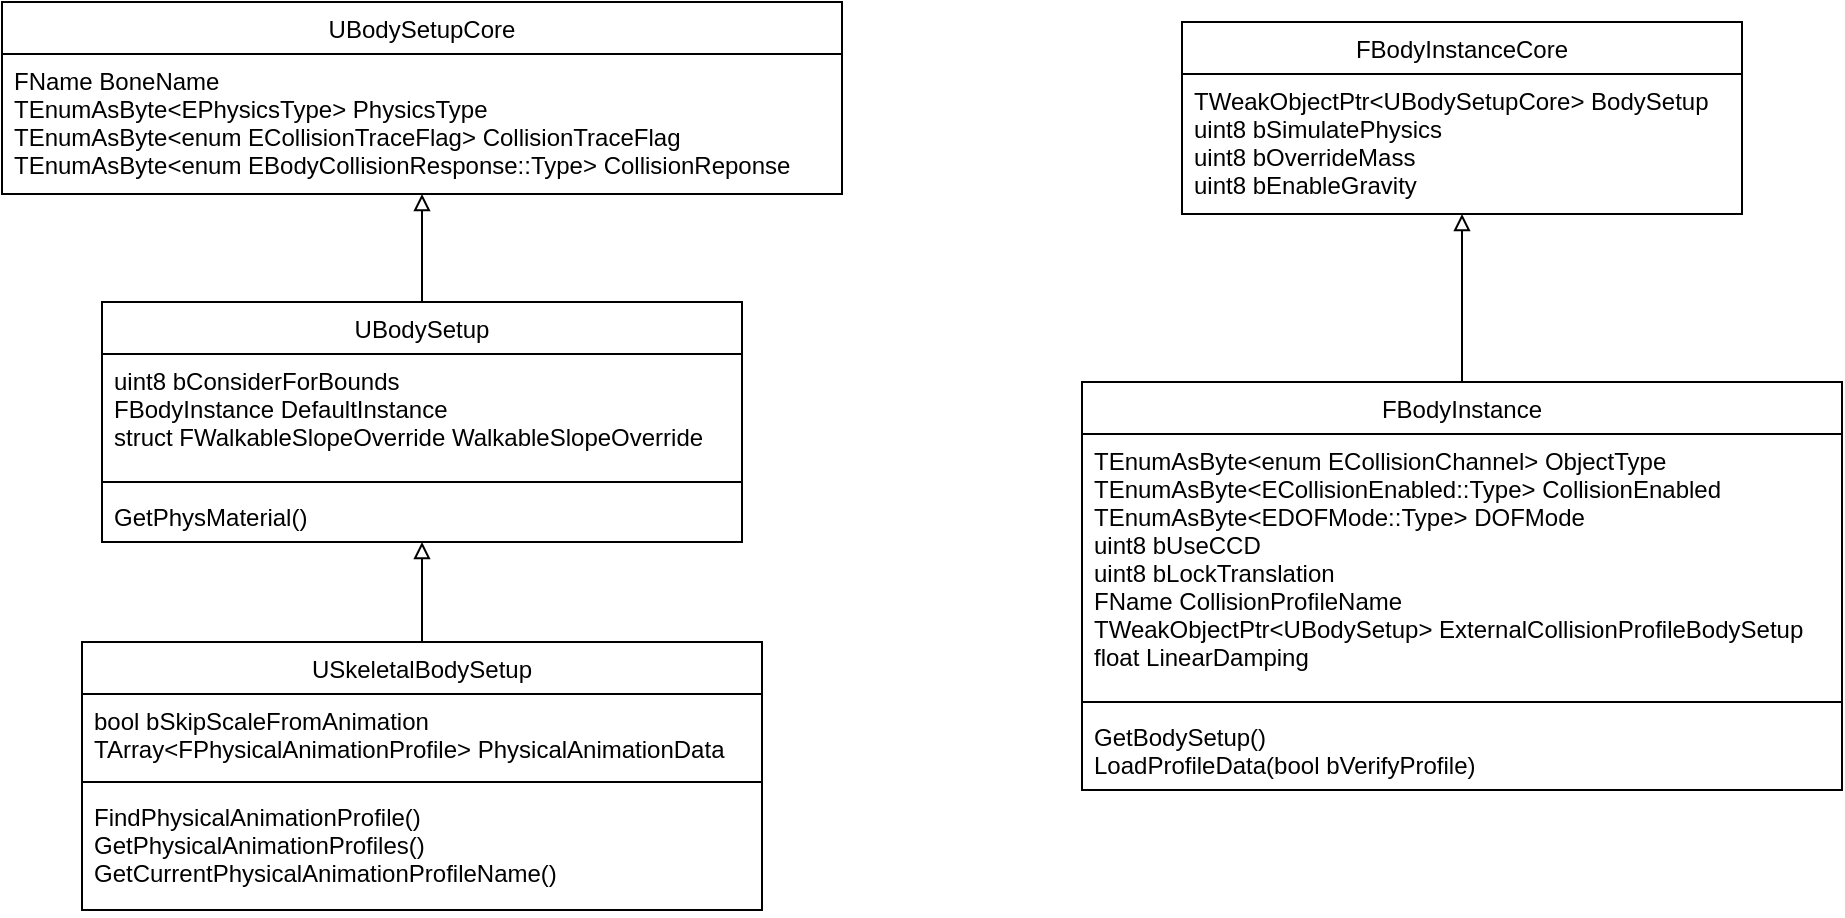 <mxfile version="20.3.0" type="device"><diagram id="pklcFjR0xcor-P5AOCX6" name="第 1 页"><mxGraphModel dx="1422" dy="865" grid="1" gridSize="10" guides="1" tooltips="1" connect="1" arrows="1" fold="1" page="1" pageScale="1" pageWidth="827" pageHeight="1169" math="0" shadow="0"><root><mxCell id="0"/><mxCell id="1" parent="0"/><mxCell id="ZtuKbEwZcSieXl6cT4bn-5" value="UBodySetup" style="swimlane;fontStyle=0;align=center;verticalAlign=top;childLayout=stackLayout;horizontal=1;startSize=26;horizontalStack=0;resizeParent=1;resizeParentMax=0;resizeLast=0;collapsible=1;marginBottom=0;" vertex="1" parent="1"><mxGeometry x="80" y="250" width="320" height="120" as="geometry"/></mxCell><mxCell id="ZtuKbEwZcSieXl6cT4bn-6" value="uint8 bConsiderForBounds&#10;FBodyInstance DefaultInstance&#10;struct FWalkableSlopeOverride WalkableSlopeOverride" style="text;strokeColor=none;fillColor=none;align=left;verticalAlign=top;spacingLeft=4;spacingRight=4;overflow=hidden;rotatable=0;points=[[0,0.5],[1,0.5]];portConstraint=eastwest;" vertex="1" parent="ZtuKbEwZcSieXl6cT4bn-5"><mxGeometry y="26" width="320" height="60" as="geometry"/></mxCell><mxCell id="ZtuKbEwZcSieXl6cT4bn-7" value="" style="line;strokeWidth=1;fillColor=none;align=left;verticalAlign=middle;spacingTop=-1;spacingLeft=3;spacingRight=3;rotatable=0;labelPosition=right;points=[];portConstraint=eastwest;strokeColor=inherit;" vertex="1" parent="ZtuKbEwZcSieXl6cT4bn-5"><mxGeometry y="86" width="320" height="8" as="geometry"/></mxCell><mxCell id="ZtuKbEwZcSieXl6cT4bn-8" value="GetPhysMaterial()" style="text;strokeColor=none;fillColor=none;align=left;verticalAlign=top;spacingLeft=4;spacingRight=4;overflow=hidden;rotatable=0;points=[[0,0.5],[1,0.5]];portConstraint=eastwest;" vertex="1" parent="ZtuKbEwZcSieXl6cT4bn-5"><mxGeometry y="94" width="320" height="26" as="geometry"/></mxCell><mxCell id="ZtuKbEwZcSieXl6cT4bn-9" value="USkeletalBodySetup" style="swimlane;fontStyle=0;align=center;verticalAlign=top;childLayout=stackLayout;horizontal=1;startSize=26;horizontalStack=0;resizeParent=1;resizeParentMax=0;resizeLast=0;collapsible=1;marginBottom=0;" vertex="1" parent="1"><mxGeometry x="70" y="420" width="340" height="134" as="geometry"/></mxCell><mxCell id="ZtuKbEwZcSieXl6cT4bn-10" value="bool bSkipScaleFromAnimation&#10;TArray&lt;FPhysicalAnimationProfile&gt; PhysicalAnimationData" style="text;strokeColor=none;fillColor=none;align=left;verticalAlign=top;spacingLeft=4;spacingRight=4;overflow=hidden;rotatable=0;points=[[0,0.5],[1,0.5]];portConstraint=eastwest;" vertex="1" parent="ZtuKbEwZcSieXl6cT4bn-9"><mxGeometry y="26" width="340" height="40" as="geometry"/></mxCell><mxCell id="ZtuKbEwZcSieXl6cT4bn-11" value="" style="line;strokeWidth=1;fillColor=none;align=left;verticalAlign=middle;spacingTop=-1;spacingLeft=3;spacingRight=3;rotatable=0;labelPosition=right;points=[];portConstraint=eastwest;strokeColor=inherit;" vertex="1" parent="ZtuKbEwZcSieXl6cT4bn-9"><mxGeometry y="66" width="340" height="8" as="geometry"/></mxCell><mxCell id="ZtuKbEwZcSieXl6cT4bn-12" value="FindPhysicalAnimationProfile()&#10;GetPhysicalAnimationProfiles()&#10;GetCurrentPhysicalAnimationProfileName()" style="text;strokeColor=none;fillColor=none;align=left;verticalAlign=top;spacingLeft=4;spacingRight=4;overflow=hidden;rotatable=0;points=[[0,0.5],[1,0.5]];portConstraint=eastwest;" vertex="1" parent="ZtuKbEwZcSieXl6cT4bn-9"><mxGeometry y="74" width="340" height="60" as="geometry"/></mxCell><mxCell id="ZtuKbEwZcSieXl6cT4bn-22" value="" style="endArrow=block;html=1;rounded=0;endFill=0;exitX=0.5;exitY=0;exitDx=0;exitDy=0;" edge="1" parent="1" source="ZtuKbEwZcSieXl6cT4bn-9" target="ZtuKbEwZcSieXl6cT4bn-8"><mxGeometry width="50" height="50" relative="1" as="geometry"><mxPoint x="350" y="550" as="sourcePoint"/><mxPoint x="100" y="390" as="targetPoint"/></mxGeometry></mxCell><mxCell id="ZtuKbEwZcSieXl6cT4bn-23" value="" style="endArrow=block;html=1;rounded=0;exitX=0.5;exitY=0;exitDx=0;exitDy=0;endFill=0;" edge="1" parent="1" source="ZtuKbEwZcSieXl6cT4bn-5" target="ZtuKbEwZcSieXl6cT4bn-35"><mxGeometry width="50" height="50" relative="1" as="geometry"><mxPoint x="360" y="460" as="sourcePoint"/><mxPoint x="100" y="177.012" as="targetPoint"/></mxGeometry></mxCell><mxCell id="ZtuKbEwZcSieXl6cT4bn-32" value="UBodySetupCore" style="swimlane;fontStyle=0;childLayout=stackLayout;horizontal=1;startSize=26;fillColor=none;horizontalStack=0;resizeParent=1;resizeParentMax=0;resizeLast=0;collapsible=1;marginBottom=0;html=0;" vertex="1" parent="1"><mxGeometry x="30" y="100" width="420" height="96" as="geometry"/></mxCell><mxCell id="ZtuKbEwZcSieXl6cT4bn-35" value="FName BoneName&#10;TEnumAsByte&lt;EPhysicsType&gt; PhysicsType&#10;TEnumAsByte&lt;enum ECollisionTraceFlag&gt; CollisionTraceFlag&#10;TEnumAsByte&lt;enum EBodyCollisionResponse::Type&gt; CollisionReponse" style="text;strokeColor=none;fillColor=none;align=left;verticalAlign=top;spacingLeft=4;spacingRight=4;overflow=hidden;rotatable=0;points=[[0,0.5],[1,0.5]];portConstraint=eastwest;html=0;" vertex="1" parent="ZtuKbEwZcSieXl6cT4bn-32"><mxGeometry y="26" width="420" height="70" as="geometry"/></mxCell><mxCell id="ZtuKbEwZcSieXl6cT4bn-36" value="FBodyInstanceCore" style="swimlane;fontStyle=0;childLayout=stackLayout;horizontal=1;startSize=26;fillColor=none;horizontalStack=0;resizeParent=1;resizeParentMax=0;resizeLast=0;collapsible=1;marginBottom=0;html=0;" vertex="1" parent="1"><mxGeometry x="620" y="110" width="280" height="96" as="geometry"/></mxCell><mxCell id="ZtuKbEwZcSieXl6cT4bn-37" value="TWeakObjectPtr&lt;UBodySetupCore&gt; BodySetup&#10;uint8 bSimulatePhysics&#10;uint8 bOverrideMass&#10;uint8 bEnableGravity" style="text;strokeColor=none;fillColor=none;align=left;verticalAlign=top;spacingLeft=4;spacingRight=4;overflow=hidden;rotatable=0;points=[[0,0.5],[1,0.5]];portConstraint=eastwest;html=0;" vertex="1" parent="ZtuKbEwZcSieXl6cT4bn-36"><mxGeometry y="26" width="280" height="70" as="geometry"/></mxCell><mxCell id="ZtuKbEwZcSieXl6cT4bn-40" value="FBodyInstance" style="swimlane;fontStyle=0;align=center;verticalAlign=top;childLayout=stackLayout;horizontal=1;startSize=26;horizontalStack=0;resizeParent=1;resizeParentMax=0;resizeLast=0;collapsible=1;marginBottom=0;html=0;" vertex="1" parent="1"><mxGeometry x="570" y="290" width="380" height="204" as="geometry"/></mxCell><mxCell id="ZtuKbEwZcSieXl6cT4bn-41" value="TEnumAsByte&lt;enum ECollisionChannel&gt; ObjectType&#10;TEnumAsByte&lt;ECollisionEnabled::Type&gt; CollisionEnabled&#10;TEnumAsByte&lt;EDOFMode::Type&gt; DOFMode&#10;uint8 bUseCCD&#10;uint8 bLockTranslation&#10;FName CollisionProfileName&#10;TWeakObjectPtr&lt;UBodySetup&gt; ExternalCollisionProfileBodySetup&#10;float LinearDamping" style="text;strokeColor=none;fillColor=none;align=left;verticalAlign=top;spacingLeft=4;spacingRight=4;overflow=hidden;rotatable=0;points=[[0,0.5],[1,0.5]];portConstraint=eastwest;html=0;" vertex="1" parent="ZtuKbEwZcSieXl6cT4bn-40"><mxGeometry y="26" width="380" height="130" as="geometry"/></mxCell><mxCell id="ZtuKbEwZcSieXl6cT4bn-42" value="" style="line;strokeWidth=1;fillColor=none;align=left;verticalAlign=middle;spacingTop=-1;spacingLeft=3;spacingRight=3;rotatable=0;labelPosition=right;points=[];portConstraint=eastwest;strokeColor=inherit;html=0;" vertex="1" parent="ZtuKbEwZcSieXl6cT4bn-40"><mxGeometry y="156" width="380" height="8" as="geometry"/></mxCell><mxCell id="ZtuKbEwZcSieXl6cT4bn-43" value="GetBodySetup()&#10;LoadProfileData(bool bVerifyProfile)" style="text;strokeColor=none;fillColor=none;align=left;verticalAlign=top;spacingLeft=4;spacingRight=4;overflow=hidden;rotatable=0;points=[[0,0.5],[1,0.5]];portConstraint=eastwest;html=0;" vertex="1" parent="ZtuKbEwZcSieXl6cT4bn-40"><mxGeometry y="164" width="380" height="40" as="geometry"/></mxCell><mxCell id="ZtuKbEwZcSieXl6cT4bn-44" value="" style="endArrow=block;html=1;rounded=0;endFill=0;" edge="1" parent="1" source="ZtuKbEwZcSieXl6cT4bn-40" target="ZtuKbEwZcSieXl6cT4bn-37"><mxGeometry width="50" height="50" relative="1" as="geometry"><mxPoint x="250" y="260" as="sourcePoint"/><mxPoint x="250" y="206" as="targetPoint"/></mxGeometry></mxCell></root></mxGraphModel></diagram></mxfile>
